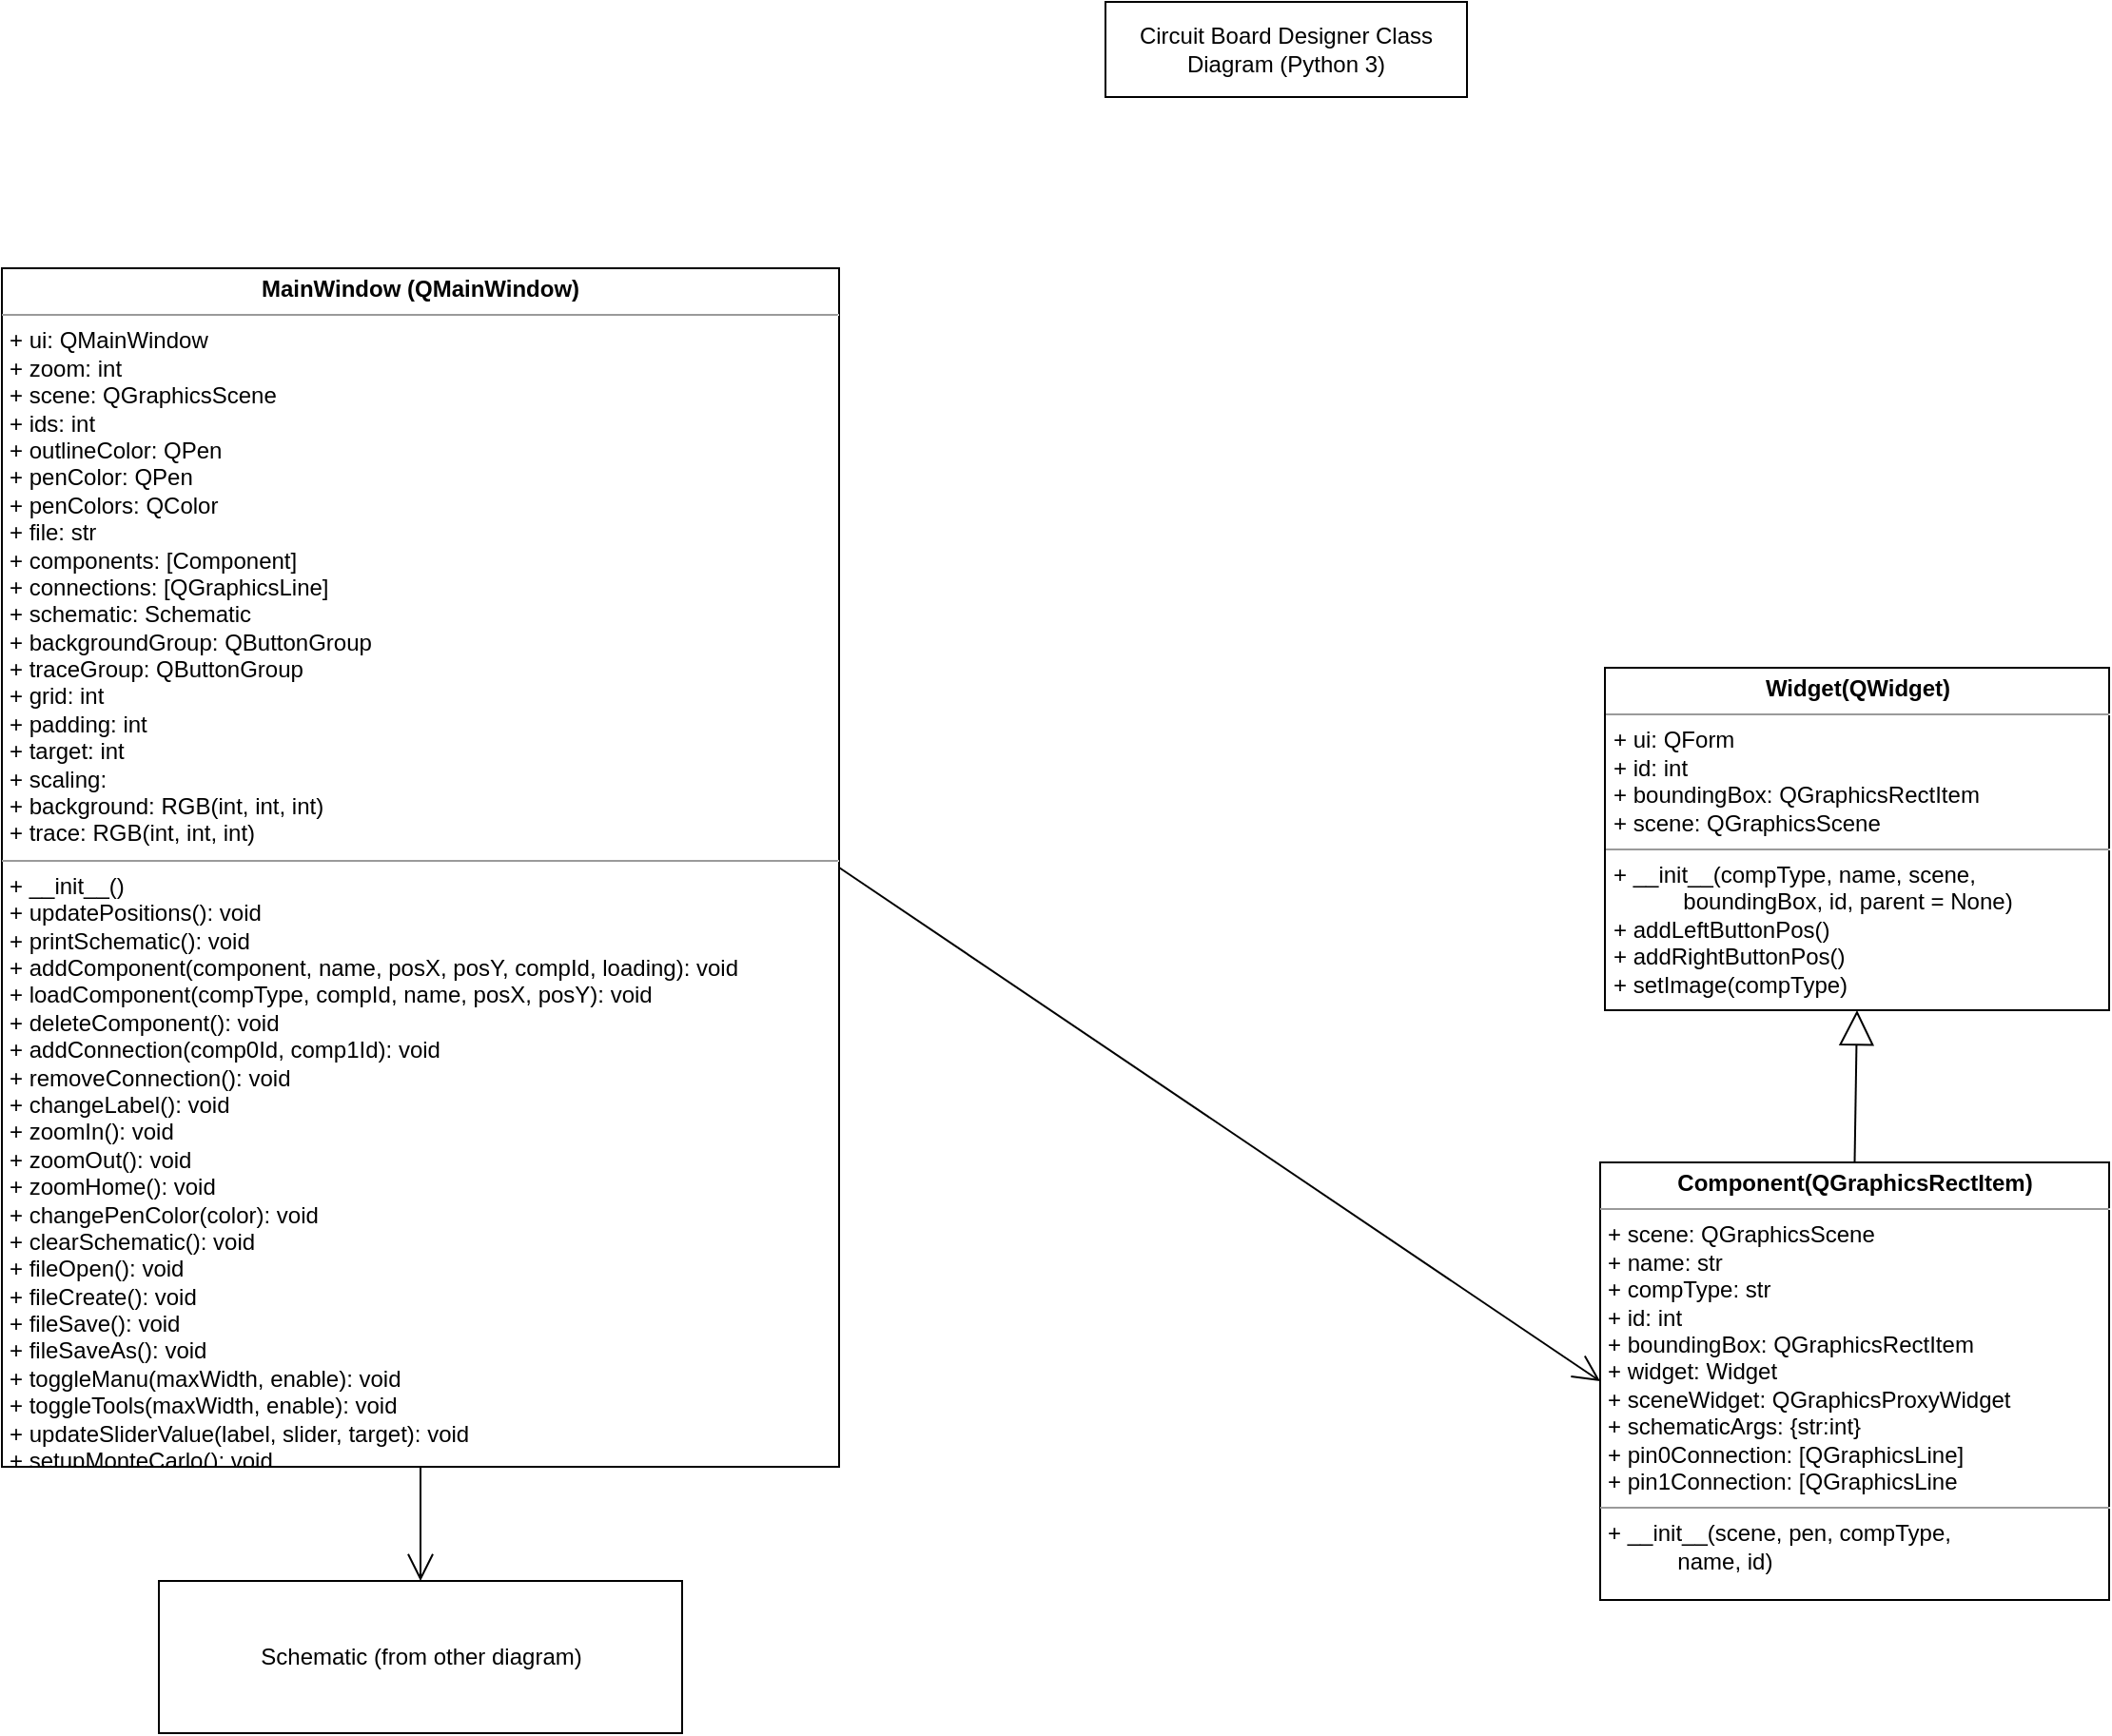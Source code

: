 <mxfile version="14.6.10" type="device"><diagram id="Q2Bec_0a18GhY0V4qPzd" name="Page-1"><mxGraphModel dx="340" dy="1151" grid="1" gridSize="10" guides="1" tooltips="1" connect="1" arrows="1" fold="1" page="1" pageScale="1" pageWidth="850" pageHeight="1100" math="0" shadow="0"><root><mxCell id="0"/><mxCell id="1" parent="0"/><mxCell id="WfHDOFpcp_Ut007Sga82-1" value="&lt;p style=&quot;margin: 0px ; margin-top: 4px ; text-align: center&quot;&gt;&lt;b&gt;MainWindow (QMainWindow)&lt;/b&gt;&lt;/p&gt;&lt;hr size=&quot;1&quot;&gt;&lt;p style=&quot;margin: 0px ; margin-left: 4px&quot;&gt;+ ui: QMainWindow&lt;/p&gt;&lt;p style=&quot;margin: 0px ; margin-left: 4px&quot;&gt;+ zoom: int&lt;/p&gt;&lt;p style=&quot;margin: 0px ; margin-left: 4px&quot;&gt;+ scene: QGraphicsScene&lt;/p&gt;&lt;p style=&quot;margin: 0px ; margin-left: 4px&quot;&gt;+ ids: int&lt;/p&gt;&lt;p style=&quot;margin: 0px ; margin-left: 4px&quot;&gt;+ outlineColor: QPen&lt;/p&gt;&lt;p style=&quot;margin: 0px ; margin-left: 4px&quot;&gt;+ penColor: QPen&lt;/p&gt;&lt;p style=&quot;margin: 0px ; margin-left: 4px&quot;&gt;+ penColors: QColor&lt;/p&gt;&lt;p style=&quot;margin: 0px ; margin-left: 4px&quot;&gt;+ file: str&lt;/p&gt;&lt;p style=&quot;margin: 0px ; margin-left: 4px&quot;&gt;+ components: [Component]&lt;/p&gt;&lt;p style=&quot;margin: 0px ; margin-left: 4px&quot;&gt;+ connections: [QGraphicsLine]&lt;/p&gt;&lt;p style=&quot;margin: 0px ; margin-left: 4px&quot;&gt;+ schematic: Schematic&lt;/p&gt;&lt;p style=&quot;margin: 0px ; margin-left: 4px&quot;&gt;+ backgroundGroup: QButtonGroup&lt;/p&gt;&lt;p style=&quot;margin: 0px ; margin-left: 4px&quot;&gt;+ traceGroup: QButtonGroup&lt;/p&gt;&lt;p style=&quot;margin: 0px ; margin-left: 4px&quot;&gt;+ grid: int&lt;/p&gt;&lt;p style=&quot;margin: 0px ; margin-left: 4px&quot;&gt;+ padding: int&lt;/p&gt;&lt;p style=&quot;margin: 0px ; margin-left: 4px&quot;&gt;+ target: int&lt;/p&gt;&lt;p style=&quot;margin: 0px ; margin-left: 4px&quot;&gt;+ scaling:&lt;/p&gt;&lt;p style=&quot;margin: 0px ; margin-left: 4px&quot;&gt;+ background: RGB(int, int, int)&lt;/p&gt;&lt;p style=&quot;margin: 0px ; margin-left: 4px&quot;&gt;+ trace: RGB(int, int, int)&lt;/p&gt;&lt;hr size=&quot;1&quot;&gt;&lt;p style=&quot;margin: 0px ; margin-left: 4px&quot;&gt;+ __init__()&lt;/p&gt;&lt;p style=&quot;margin: 0px ; margin-left: 4px&quot;&gt;+ updatePositions(): void&lt;/p&gt;&lt;p style=&quot;margin: 0px ; margin-left: 4px&quot;&gt;+ printSchematic(): void&lt;/p&gt;&lt;p style=&quot;margin: 0px ; margin-left: 4px&quot;&gt;+ addComponent(component, name, posX, posY, compId, loading): void&lt;/p&gt;&lt;p style=&quot;margin: 0px ; margin-left: 4px&quot;&gt;+ loadComponent(compType, compId, name, posX, posY): void&lt;/p&gt;&lt;p style=&quot;margin: 0px ; margin-left: 4px&quot;&gt;+ deleteComponent(): void&lt;/p&gt;&lt;p style=&quot;margin: 0px ; margin-left: 4px&quot;&gt;+ addConnection(comp0Id, comp1Id): void&lt;/p&gt;&lt;p style=&quot;margin: 0px ; margin-left: 4px&quot;&gt;+ removeConnection(): void&lt;/p&gt;&lt;p style=&quot;margin: 0px ; margin-left: 4px&quot;&gt;+ changeLabel(): void&lt;/p&gt;&lt;p style=&quot;margin: 0px ; margin-left: 4px&quot;&gt;+ zoomIn(): void&lt;/p&gt;&lt;p style=&quot;margin: 0px ; margin-left: 4px&quot;&gt;+ zoomOut(): void&lt;/p&gt;&lt;p style=&quot;margin: 0px ; margin-left: 4px&quot;&gt;+ zoomHome(): void&lt;/p&gt;&lt;p style=&quot;margin: 0px ; margin-left: 4px&quot;&gt;+ changePenColor(color): void&lt;/p&gt;&lt;p style=&quot;margin: 0px ; margin-left: 4px&quot;&gt;+ clearSchematic(): void&lt;/p&gt;&lt;p style=&quot;margin: 0px ; margin-left: 4px&quot;&gt;+ fileOpen(): void&lt;/p&gt;&lt;p style=&quot;margin: 0px ; margin-left: 4px&quot;&gt;+ fileCreate(): void&lt;/p&gt;&lt;p style=&quot;margin: 0px ; margin-left: 4px&quot;&gt;+ fileSave(): void&lt;/p&gt;&lt;p style=&quot;margin: 0px ; margin-left: 4px&quot;&gt;+ fileSaveAs(): void&lt;/p&gt;&lt;p style=&quot;margin: 0px ; margin-left: 4px&quot;&gt;+ toggleManu(maxWidth, enable): void&lt;/p&gt;&lt;p style=&quot;margin: 0px ; margin-left: 4px&quot;&gt;+ toggleTools(maxWidth, enable): void&lt;/p&gt;&lt;p style=&quot;margin: 0px ; margin-left: 4px&quot;&gt;+ updateSliderValue(label, slider, target): void&lt;/p&gt;&lt;p style=&quot;margin: 0px ; margin-left: 4px&quot;&gt;+ setupMonteCarlo(): void&lt;/p&gt;&lt;p style=&quot;margin: 0px ; margin-left: 4px&quot;&gt;+ saveImage(): void&lt;/p&gt;" style="verticalAlign=top;align=left;overflow=fill;fontSize=12;fontFamily=Helvetica;html=1;" vertex="1" parent="1"><mxGeometry x="1870" y="190" width="440" height="630" as="geometry"/></mxCell><mxCell id="WfHDOFpcp_Ut007Sga82-2" value="&lt;p style=&quot;margin: 0px ; margin-top: 4px ; text-align: center&quot;&gt;&lt;b&gt;Widget(QWidget)&lt;/b&gt;&lt;/p&gt;&lt;hr size=&quot;1&quot;&gt;&lt;p style=&quot;margin: 0px ; margin-left: 4px&quot;&gt;+ ui: QForm&lt;/p&gt;&lt;p style=&quot;margin: 0px ; margin-left: 4px&quot;&gt;+ id: int&lt;/p&gt;&lt;p style=&quot;margin: 0px ; margin-left: 4px&quot;&gt;+ boundingBox: QGraphicsRectItem&lt;/p&gt;&lt;p style=&quot;margin: 0px ; margin-left: 4px&quot;&gt;+ scene: QGraphicsScene&lt;/p&gt;&lt;hr size=&quot;1&quot;&gt;&lt;p style=&quot;margin: 0px ; margin-left: 4px&quot;&gt;+ __init__(compType, name, scene,&amp;nbsp;&lt;/p&gt;&lt;p style=&quot;margin: 0px ; margin-left: 4px&quot;&gt;&amp;nbsp;&amp;nbsp;&amp;nbsp;&amp;nbsp;&amp;nbsp;&amp;nbsp;&amp;nbsp;&amp;nbsp;&amp;nbsp;&amp;nbsp; boundingBox, id, parent = None&lt;span&gt;)&lt;/span&gt;&lt;/p&gt;&lt;p style=&quot;margin: 0px ; margin-left: 4px&quot;&gt;+ addLeftButtonPos()&lt;/p&gt;&lt;p style=&quot;margin: 0px ; margin-left: 4px&quot;&gt;+ addRightButtonPos()&lt;/p&gt;&lt;p style=&quot;margin: 0px ; margin-left: 4px&quot;&gt;+ setImage(compType)&lt;/p&gt;" style="verticalAlign=top;align=left;overflow=fill;fontSize=12;fontFamily=Helvetica;html=1;" vertex="1" parent="1"><mxGeometry x="2712.5" y="400" width="265" height="180" as="geometry"/></mxCell><mxCell id="WfHDOFpcp_Ut007Sga82-4" style="edgeStyle=orthogonalEdgeStyle;rounded=0;orthogonalLoop=1;jettySize=auto;html=1;exitX=0.5;exitY=1;exitDx=0;exitDy=0;" edge="1" parent="1"><mxGeometry relative="1" as="geometry"><mxPoint x="2725" y="860" as="sourcePoint"/><mxPoint x="2725" y="860" as="targetPoint"/></mxGeometry></mxCell><mxCell id="WfHDOFpcp_Ut007Sga82-10" value="" style="endArrow=block;endSize=16;endFill=0;html=1;exitX=0.5;exitY=0;exitDx=0;exitDy=0;entryX=0.5;entryY=1;entryDx=0;entryDy=0;" edge="1" parent="1" source="WfHDOFpcp_Ut007Sga82-25" target="WfHDOFpcp_Ut007Sga82-2"><mxGeometry width="160" relative="1" as="geometry"><mxPoint x="2845" y="650" as="sourcePoint"/><mxPoint x="3195" y="540" as="targetPoint"/></mxGeometry></mxCell><mxCell id="WfHDOFpcp_Ut007Sga82-15" value="" style="endArrow=open;endFill=1;endSize=12;html=1;exitX=1;exitY=0.5;exitDx=0;exitDy=0;entryX=0;entryY=0.5;entryDx=0;entryDy=0;" edge="1" parent="1" source="WfHDOFpcp_Ut007Sga82-1" target="WfHDOFpcp_Ut007Sga82-25"><mxGeometry width="160" relative="1" as="geometry"><mxPoint x="2590" y="450" as="sourcePoint"/><mxPoint x="2440" y="550" as="targetPoint"/></mxGeometry></mxCell><mxCell id="WfHDOFpcp_Ut007Sga82-16" value="Circuit Board Designer Class Diagram (Python 3)" style="rounded=0;whiteSpace=wrap;html=1;" vertex="1" parent="1"><mxGeometry x="2450" y="50" width="190" height="50" as="geometry"/></mxCell><mxCell id="WfHDOFpcp_Ut007Sga82-25" value="&lt;p style=&quot;margin: 0px ; margin-top: 4px ; text-align: center&quot;&gt;&lt;b&gt;Component(QGraphicsRectItem)&lt;/b&gt;&lt;/p&gt;&lt;hr size=&quot;1&quot;&gt;&lt;p style=&quot;margin: 0px ; margin-left: 4px&quot;&gt;+ scene: QGraphicsScene&lt;/p&gt;&lt;p style=&quot;margin: 0px ; margin-left: 4px&quot;&gt;+ name: str&lt;/p&gt;&lt;p style=&quot;margin: 0px ; margin-left: 4px&quot;&gt;+ compType: str&lt;/p&gt;&lt;p style=&quot;margin: 0px ; margin-left: 4px&quot;&gt;+ id: int&lt;/p&gt;&lt;p style=&quot;margin: 0px ; margin-left: 4px&quot;&gt;+ boundingBox: QGraphicsRectItem&lt;/p&gt;&lt;p style=&quot;margin: 0px ; margin-left: 4px&quot;&gt;+ widget: Widget&lt;/p&gt;&lt;p style=&quot;margin: 0px ; margin-left: 4px&quot;&gt;+ sceneWidget: QGraphicsProxyWidget&lt;/p&gt;&lt;p style=&quot;margin: 0px ; margin-left: 4px&quot;&gt;+ schematicArgs: {str:int}&lt;/p&gt;&lt;p style=&quot;margin: 0px ; margin-left: 4px&quot;&gt;+ pin0Connection: [QGraphicsLine]&lt;/p&gt;&lt;p style=&quot;margin: 0px ; margin-left: 4px&quot;&gt;+ pin1Connection: [QGraphicsLine&lt;/p&gt;&lt;hr size=&quot;1&quot;&gt;&lt;p style=&quot;margin: 0px ; margin-left: 4px&quot;&gt;+ __init__(scene, pen, compType,&amp;nbsp;&lt;/p&gt;&lt;p style=&quot;margin: 0px ; margin-left: 4px&quot;&gt;&amp;nbsp;&amp;nbsp;&amp;nbsp;&amp;nbsp;&amp;nbsp;&amp;nbsp;&amp;nbsp;&amp;nbsp;&amp;nbsp;&amp;nbsp; name, id)&lt;/p&gt;&lt;p style=&quot;margin: 0px ; margin-left: 4px&quot;&gt;&lt;br&gt;&lt;/p&gt;" style="verticalAlign=top;align=left;overflow=fill;fontSize=12;fontFamily=Helvetica;html=1;" vertex="1" parent="1"><mxGeometry x="2710" y="660" width="267.5" height="230" as="geometry"/></mxCell><mxCell id="WfHDOFpcp_Ut007Sga82-27" value="Schematic (from other diagram)" style="html=1;" vertex="1" parent="1"><mxGeometry x="1952.5" y="880" width="275" height="80" as="geometry"/></mxCell><mxCell id="WfHDOFpcp_Ut007Sga82-28" value="" style="endArrow=open;endFill=1;endSize=12;html=1;rounded=0;edgeStyle=orthogonalEdgeStyle;exitX=0.5;exitY=1;exitDx=0;exitDy=0;entryX=0.5;entryY=0;entryDx=0;entryDy=0;" edge="1" parent="1" source="WfHDOFpcp_Ut007Sga82-1" target="WfHDOFpcp_Ut007Sga82-27"><mxGeometry width="160" relative="1" as="geometry"><mxPoint x="2070" y="850" as="sourcePoint"/><mxPoint x="2230" y="850" as="targetPoint"/></mxGeometry></mxCell></root></mxGraphModel></diagram></mxfile>